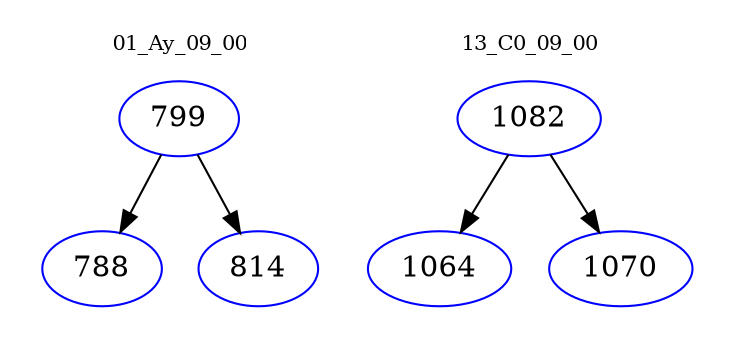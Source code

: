 digraph{
subgraph cluster_0 {
color = white
label = "01_Ay_09_00";
fontsize=10;
T0_799 [label="799", color="blue"]
T0_799 -> T0_788 [color="black"]
T0_788 [label="788", color="blue"]
T0_799 -> T0_814 [color="black"]
T0_814 [label="814", color="blue"]
}
subgraph cluster_1 {
color = white
label = "13_C0_09_00";
fontsize=10;
T1_1082 [label="1082", color="blue"]
T1_1082 -> T1_1064 [color="black"]
T1_1064 [label="1064", color="blue"]
T1_1082 -> T1_1070 [color="black"]
T1_1070 [label="1070", color="blue"]
}
}
